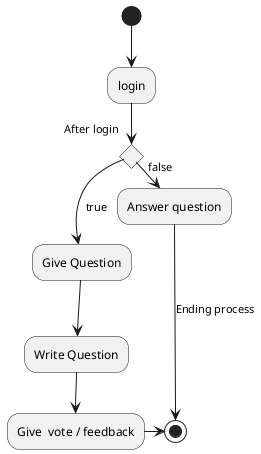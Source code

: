 @startuml
(*) --> "login"

if "After login" then
  -->[true] "Give Question"
  --> "Write Question"
  --> "Give  vote / feedback"
  -right-> (*)
else
  ->[false] "Answer question"
  -->[Ending process] (*)
endif
@enduml
